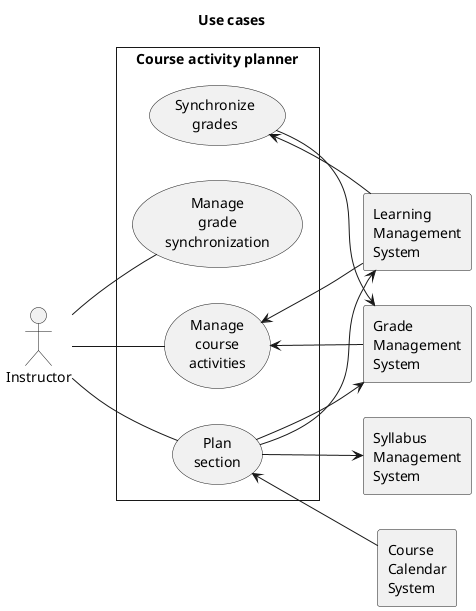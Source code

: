 @startuml
title Use cases
skinparam style strictuml
left to right direction
actor Instructor as I
rectangle "Learning\nManagement\nSystem" as lms
rectangle "Syllabus\nManagement\nSystem" as sms
rectangle "Grade\nManagement\nSystem" as gms
rectangle "Course\nCalendar\nSystem" as ccs

rectangle "Course activity planner" {

(Manage\ncourse\nactivities) as ma
(Plan\nsection) as ps
(Manage\ngrade\nsynchronization) as mgs
(Synchronize\ngrades) as sg
}

I -- ma
ma <-- lms
ma <-- gms

' plan section
I -- ps
ps --> lms
ps --> sms
ps --> gms
ps <-- ccs

'sync grades
I -- mgs
sg <-- lms
sg --> gms
@enduml
